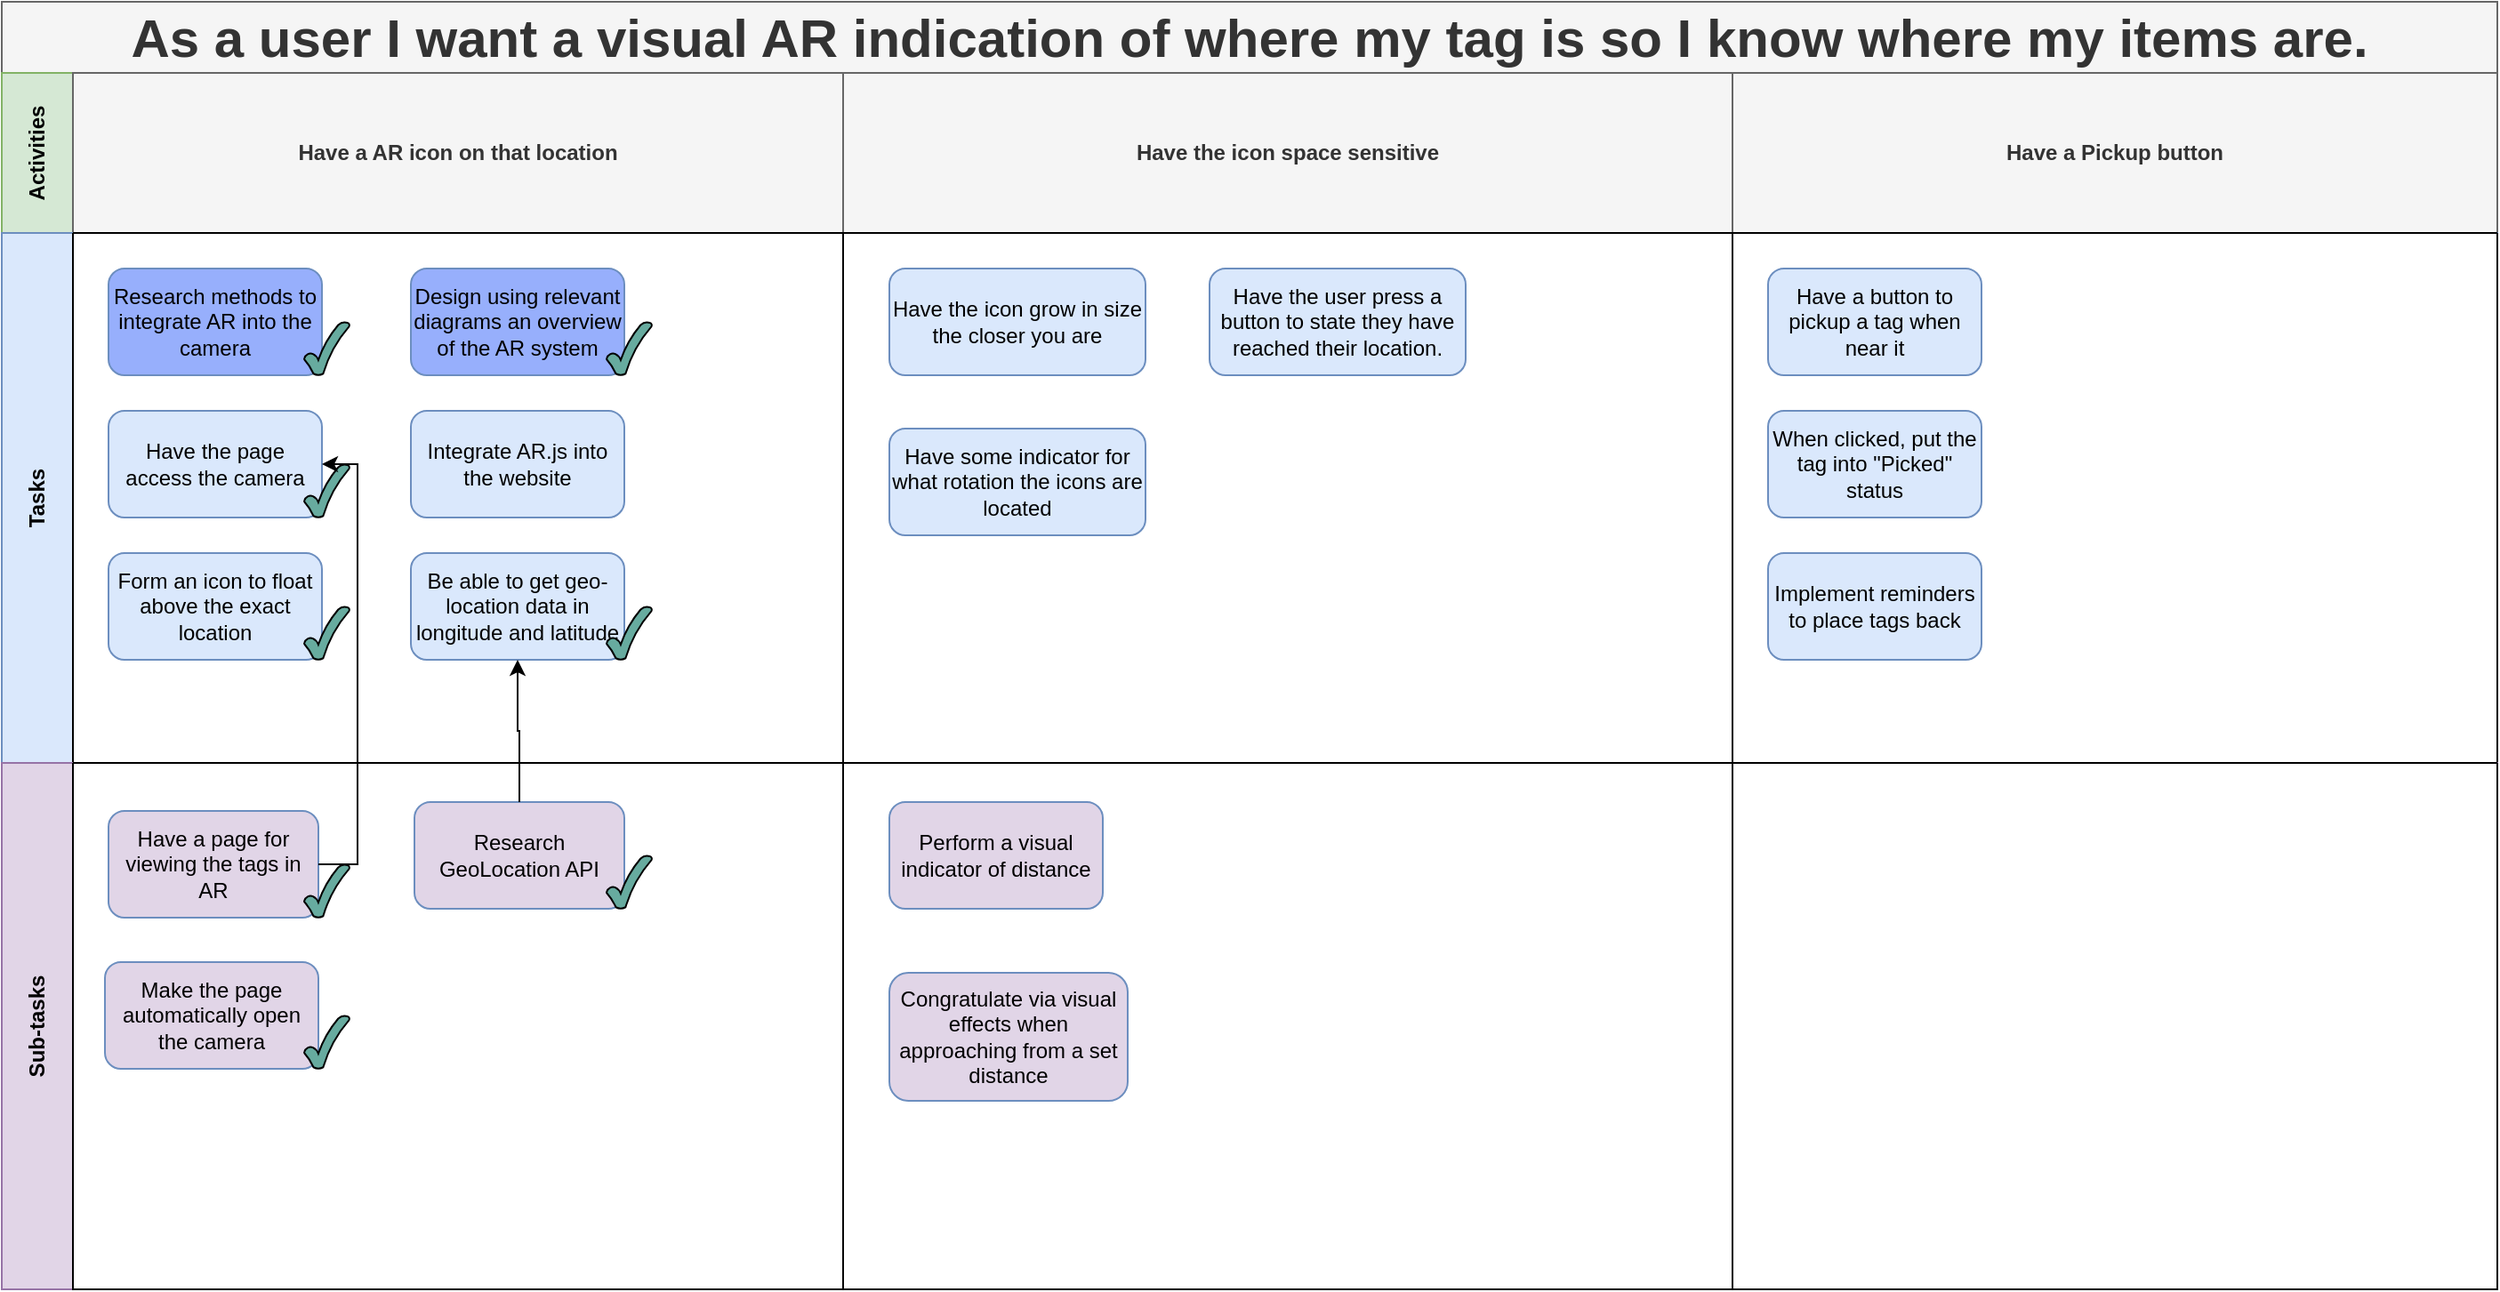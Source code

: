 <mxfile version="20.8.10" type="device"><diagram id="iSt6Qmezgcpyq-W9V-Go" name="update-account"><mxGraphModel dx="2060" dy="1182" grid="1" gridSize="10" guides="1" tooltips="1" connect="1" arrows="1" fold="1" page="1" pageScale="1" pageWidth="1654" pageHeight="1169" math="0" shadow="0"><root><mxCell id="OtLjK1SxLUBlRe3WaIa--0"/><mxCell id="OtLjK1SxLUBlRe3WaIa--1" parent="OtLjK1SxLUBlRe3WaIa--0"/><mxCell id="OtLjK1SxLUBlRe3WaIa--2" value="As a user I want a visual AR indication of where my tag is so I know where my items are." style="shape=table;childLayout=tableLayout;rowLines=0;columnLines=0;startSize=40;html=1;whiteSpace=wrap;collapsible=0;recursiveResize=0;expand=0;pointerEvents=0;fontStyle=1;align=center;labelBackgroundColor=none;strokeWidth=1;fontSize=30;fillColor=#f5f5f5;strokeColor=#666666;fontColor=#333333;" parent="OtLjK1SxLUBlRe3WaIa--1" vertex="1"><mxGeometry x="50" y="70" width="1403" height="724" as="geometry"/></mxCell><mxCell id="OtLjK1SxLUBlRe3WaIa--3" value="Activities" style="swimlane;horizontal=0;points=[[0,0.5],[1,0.5]];portConstraint=eastwest;startSize=40;html=1;whiteSpace=wrap;collapsible=0;recursiveResize=0;expand=0;pointerEvents=0;fontStyle=1;fillColor=#d5e8d4;strokeColor=#82b366;" parent="OtLjK1SxLUBlRe3WaIa--2" vertex="1"><mxGeometry y="40" width="1403" height="90" as="geometry"/></mxCell><mxCell id="OtLjK1SxLUBlRe3WaIa--4" value="Have a AR icon on that location" style="swimlane;connectable=0;startSize=180;html=1;whiteSpace=wrap;collapsible=0;recursiveResize=0;expand=0;pointerEvents=0;fillColor=#f5f5f5;strokeColor=#666666;fontColor=#333333;" parent="OtLjK1SxLUBlRe3WaIa--3" vertex="1"><mxGeometry x="40" width="433" height="90" as="geometry"><mxRectangle width="433" height="90" as="alternateBounds"/></mxGeometry></mxCell><mxCell id="OtLjK1SxLUBlRe3WaIa--6" value="Have the icon space sensitive" style="swimlane;connectable=0;startSize=180;html=1;whiteSpace=wrap;collapsible=0;recursiveResize=0;expand=0;pointerEvents=0;fillColor=#f5f5f5;strokeColor=#666666;fontColor=#333333;" parent="OtLjK1SxLUBlRe3WaIa--3" vertex="1"><mxGeometry x="473" width="500" height="90" as="geometry"><mxRectangle width="500" height="90" as="alternateBounds"/></mxGeometry></mxCell><mxCell id="ZCOt5cL_4xhXpB3X4xCI-5" value="Have a Pickup button" style="swimlane;connectable=0;startSize=180;html=1;whiteSpace=wrap;collapsible=0;recursiveResize=0;expand=0;pointerEvents=0;fillColor=#f5f5f5;strokeColor=#666666;fontColor=#333333;" parent="OtLjK1SxLUBlRe3WaIa--3" vertex="1"><mxGeometry x="973" width="430" height="90" as="geometry"><mxRectangle width="430" height="90" as="alternateBounds"/></mxGeometry></mxCell><mxCell id="OtLjK1SxLUBlRe3WaIa--7" value="Tasks" style="swimlane;horizontal=0;points=[[0,0.5],[1,0.5]];portConstraint=eastwest;startSize=40;html=1;whiteSpace=wrap;collapsible=0;recursiveResize=0;expand=0;pointerEvents=0;fillColor=#dae8fc;strokeColor=#6c8ebf;" parent="OtLjK1SxLUBlRe3WaIa--2" vertex="1"><mxGeometry y="130" width="1403" height="298" as="geometry"/></mxCell><mxCell id="OtLjK1SxLUBlRe3WaIa--8" value="" style="swimlane;connectable=0;startSize=0;html=1;whiteSpace=wrap;collapsible=0;recursiveResize=0;expand=0;pointerEvents=0;" parent="OtLjK1SxLUBlRe3WaIa--7" vertex="1"><mxGeometry x="40" width="433" height="298" as="geometry"><mxRectangle width="433" height="298" as="alternateBounds"/></mxGeometry></mxCell><mxCell id="Ml2QgSsOwUtLeknzenSi-12" value="Have the page access the camera" style="rounded=1;whiteSpace=wrap;html=1;strokeWidth=1;fillColor=#dae8fc;strokeColor=#6c8ebf;" parent="OtLjK1SxLUBlRe3WaIa--8" vertex="1"><mxGeometry x="20" y="100" width="120" height="60" as="geometry"/></mxCell><mxCell id="Ml2QgSsOwUtLeknzenSi-13" value="Form an icon to float above the exact location" style="rounded=1;whiteSpace=wrap;html=1;strokeWidth=1;fillColor=#dae8fc;strokeColor=#6c8ebf;" parent="OtLjK1SxLUBlRe3WaIa--8" vertex="1"><mxGeometry x="20" y="180" width="120" height="60" as="geometry"/></mxCell><mxCell id="Ml2QgSsOwUtLeknzenSi-16" value="Design using relevant diagrams an overview of the AR system" style="rounded=1;whiteSpace=wrap;html=1;strokeWidth=1;fillColor=#97AFFC;strokeColor=#6c8ebf;" parent="OtLjK1SxLUBlRe3WaIa--8" vertex="1"><mxGeometry x="190" y="20" width="120" height="60" as="geometry"/></mxCell><mxCell id="Ml2QgSsOwUtLeknzenSi-14" value="Research methods to integrate AR into the camera" style="rounded=1;whiteSpace=wrap;html=1;strokeWidth=1;fillColor=#97AFFC;strokeColor=#6c8ebf;" parent="OtLjK1SxLUBlRe3WaIa--8" vertex="1"><mxGeometry x="20" y="20" width="120" height="60" as="geometry"/></mxCell><mxCell id="5mczRnnNYeKVN8glTsJL-3" value="Be able to get geo-location data in longitude and latitude" style="rounded=1;whiteSpace=wrap;html=1;strokeWidth=1;fillColor=#dae8fc;strokeColor=#6c8ebf;" parent="OtLjK1SxLUBlRe3WaIa--8" vertex="1"><mxGeometry x="190" y="180" width="120" height="60" as="geometry"/></mxCell><mxCell id="5mczRnnNYeKVN8glTsJL-4" value="" style="verticalLabelPosition=bottom;verticalAlign=top;html=1;shape=mxgraph.basic.tick;fillColor=#67AB9F;" parent="OtLjK1SxLUBlRe3WaIa--8" vertex="1"><mxGeometry x="130" y="50" width="25.5" height="30" as="geometry"/></mxCell><mxCell id="5KkYGWh5rBawT2NfHb_M-0" value="Integrate AR.js into the website" style="rounded=1;whiteSpace=wrap;html=1;strokeWidth=1;fillColor=#dae8fc;strokeColor=#6c8ebf;" parent="OtLjK1SxLUBlRe3WaIa--8" vertex="1"><mxGeometry x="190" y="100" width="120" height="60" as="geometry"/></mxCell><mxCell id="h4tCyzzUhjSblCT0sHLg-13" value="" style="verticalLabelPosition=bottom;verticalAlign=top;html=1;shape=mxgraph.basic.tick;fillColor=#67AB9F;" parent="OtLjK1SxLUBlRe3WaIa--8" vertex="1"><mxGeometry x="130" y="130" width="25.5" height="30" as="geometry"/></mxCell><mxCell id="h4tCyzzUhjSblCT0sHLg-14" value="" style="verticalLabelPosition=bottom;verticalAlign=top;html=1;shape=mxgraph.basic.tick;fillColor=#67AB9F;" parent="OtLjK1SxLUBlRe3WaIa--8" vertex="1"><mxGeometry x="130" y="210" width="25.5" height="30" as="geometry"/></mxCell><mxCell id="t4NC018VQ2M9RjA949u4-3" value="" style="verticalLabelPosition=bottom;verticalAlign=top;html=1;shape=mxgraph.basic.tick;fillColor=#67AB9F;" vertex="1" parent="OtLjK1SxLUBlRe3WaIa--8"><mxGeometry x="300" y="210" width="25.5" height="30" as="geometry"/></mxCell><mxCell id="t4NC018VQ2M9RjA949u4-4" value="" style="verticalLabelPosition=bottom;verticalAlign=top;html=1;shape=mxgraph.basic.tick;fillColor=#67AB9F;" vertex="1" parent="OtLjK1SxLUBlRe3WaIa--8"><mxGeometry x="300" y="50" width="25.5" height="30" as="geometry"/></mxCell><mxCell id="OtLjK1SxLUBlRe3WaIa--10" value="" style="swimlane;connectable=0;startSize=0;html=1;whiteSpace=wrap;collapsible=0;recursiveResize=0;expand=0;pointerEvents=0;" parent="OtLjK1SxLUBlRe3WaIa--7" vertex="1"><mxGeometry x="473" width="500" height="298" as="geometry"><mxRectangle width="500" height="298" as="alternateBounds"/></mxGeometry></mxCell><mxCell id="Ml2QgSsOwUtLeknzenSi-21" value="Have the user press a button to state they have reached their location." style="rounded=1;whiteSpace=wrap;html=1;strokeWidth=1;fillColor=#dae8fc;strokeColor=#6c8ebf;" parent="OtLjK1SxLUBlRe3WaIa--10" vertex="1"><mxGeometry x="206" y="20" width="144" height="60" as="geometry"/></mxCell><mxCell id="ZCOt5cL_4xhXpB3X4xCI-0" value="Have the icon grow in size the closer you are" style="rounded=1;whiteSpace=wrap;html=1;strokeWidth=1;fillColor=#dae8fc;strokeColor=#6c8ebf;" parent="OtLjK1SxLUBlRe3WaIa--10" vertex="1"><mxGeometry x="26" y="20" width="144" height="60" as="geometry"/></mxCell><mxCell id="ZCOt5cL_4xhXpB3X4xCI-1" value="Have some indicator for what rotation the icons are located" style="rounded=1;whiteSpace=wrap;html=1;strokeWidth=1;fillColor=#dae8fc;strokeColor=#6c8ebf;" parent="OtLjK1SxLUBlRe3WaIa--10" vertex="1"><mxGeometry x="26" y="110" width="144" height="60" as="geometry"/></mxCell><mxCell id="ZCOt5cL_4xhXpB3X4xCI-6" style="swimlane;connectable=0;startSize=0;html=1;whiteSpace=wrap;collapsible=0;recursiveResize=0;expand=0;pointerEvents=0;" parent="OtLjK1SxLUBlRe3WaIa--7" vertex="1"><mxGeometry x="973" width="430" height="298" as="geometry"><mxRectangle width="430" height="298" as="alternateBounds"/></mxGeometry></mxCell><mxCell id="ZCOt5cL_4xhXpB3X4xCI-12" value="Have a button to pickup a tag when near it" style="rounded=1;whiteSpace=wrap;html=1;strokeWidth=1;fillColor=#dae8fc;strokeColor=#6c8ebf;" parent="ZCOt5cL_4xhXpB3X4xCI-6" vertex="1"><mxGeometry x="20" y="20" width="120" height="60" as="geometry"/></mxCell><mxCell id="ZCOt5cL_4xhXpB3X4xCI-13" value="When clicked, put the tag into &quot;Picked&quot; status " style="rounded=1;whiteSpace=wrap;html=1;strokeWidth=1;fillColor=#dae8fc;strokeColor=#6c8ebf;" parent="ZCOt5cL_4xhXpB3X4xCI-6" vertex="1"><mxGeometry x="20" y="100" width="120" height="60" as="geometry"/></mxCell><mxCell id="ZCOt5cL_4xhXpB3X4xCI-14" value="Implement reminders to place tags back" style="rounded=1;whiteSpace=wrap;html=1;strokeWidth=1;fillColor=#dae8fc;strokeColor=#6c8ebf;" parent="ZCOt5cL_4xhXpB3X4xCI-6" vertex="1"><mxGeometry x="20" y="180" width="120" height="60" as="geometry"/></mxCell><mxCell id="OtLjK1SxLUBlRe3WaIa--11" value="Sub-tasks" style="swimlane;horizontal=0;points=[[0,0.5],[1,0.5]];portConstraint=eastwest;startSize=40;html=1;whiteSpace=wrap;collapsible=0;recursiveResize=0;expand=0;pointerEvents=0;fillColor=#E1D5E7;strokeColor=#9673a6;" parent="OtLjK1SxLUBlRe3WaIa--2" vertex="1"><mxGeometry y="428" width="1403" height="296" as="geometry"/></mxCell><mxCell id="OtLjK1SxLUBlRe3WaIa--12" value="" style="swimlane;connectable=0;startSize=0;html=1;whiteSpace=wrap;collapsible=0;recursiveResize=0;expand=0;pointerEvents=0;" parent="OtLjK1SxLUBlRe3WaIa--11" vertex="1"><mxGeometry x="40" width="433" height="296" as="geometry"><mxRectangle width="433" height="296" as="alternateBounds"/></mxGeometry></mxCell><mxCell id="Ml2QgSsOwUtLeknzenSi-28" value="Have a page for viewing the tags in AR" style="rounded=1;whiteSpace=wrap;html=1;strokeWidth=1;fillColor=#E1D5E7;strokeColor=#6c8ebf;" parent="OtLjK1SxLUBlRe3WaIa--12" vertex="1"><mxGeometry x="20" y="27" width="118" height="60" as="geometry"/></mxCell><mxCell id="Ml2QgSsOwUtLeknzenSi-29" value="Make the page automatically open the camera" style="rounded=1;whiteSpace=wrap;html=1;strokeWidth=1;fillColor=#E1D5E7;strokeColor=#6c8ebf;" parent="OtLjK1SxLUBlRe3WaIa--12" vertex="1"><mxGeometry x="18" y="112" width="120" height="60" as="geometry"/></mxCell><mxCell id="h4tCyzzUhjSblCT0sHLg-0" value="Research GeoLocation API" style="rounded=1;whiteSpace=wrap;html=1;strokeWidth=1;fillColor=#E1D5E7;strokeColor=#6c8ebf;" parent="OtLjK1SxLUBlRe3WaIa--12" vertex="1"><mxGeometry x="192" y="22" width="118" height="60" as="geometry"/></mxCell><mxCell id="h4tCyzzUhjSblCT0sHLg-15" value="" style="verticalLabelPosition=bottom;verticalAlign=top;html=1;shape=mxgraph.basic.tick;fillColor=#67AB9F;" parent="OtLjK1SxLUBlRe3WaIa--12" vertex="1"><mxGeometry x="130" y="57" width="25.5" height="30" as="geometry"/></mxCell><mxCell id="h4tCyzzUhjSblCT0sHLg-16" value="" style="verticalLabelPosition=bottom;verticalAlign=top;html=1;shape=mxgraph.basic.tick;fillColor=#67AB9F;" parent="OtLjK1SxLUBlRe3WaIa--12" vertex="1"><mxGeometry x="130" y="142" width="25.5" height="30" as="geometry"/></mxCell><mxCell id="t4NC018VQ2M9RjA949u4-2" value="" style="verticalLabelPosition=bottom;verticalAlign=top;html=1;shape=mxgraph.basic.tick;fillColor=#67AB9F;" vertex="1" parent="OtLjK1SxLUBlRe3WaIa--12"><mxGeometry x="300" y="52" width="25.5" height="30" as="geometry"/></mxCell><mxCell id="OtLjK1SxLUBlRe3WaIa--14" value="" style="swimlane;connectable=0;startSize=0;html=1;whiteSpace=wrap;collapsible=0;recursiveResize=0;expand=0;pointerEvents=0;" parent="OtLjK1SxLUBlRe3WaIa--11" vertex="1"><mxGeometry x="473" width="500" height="296" as="geometry"><mxRectangle width="500" height="296" as="alternateBounds"/></mxGeometry></mxCell><mxCell id="Ml2QgSsOwUtLeknzenSi-31" value="Perform a visual indicator of distance" style="rounded=1;whiteSpace=wrap;html=1;strokeWidth=1;fillColor=#E1D5E7;strokeColor=#6c8ebf;" parent="OtLjK1SxLUBlRe3WaIa--14" vertex="1"><mxGeometry x="26" y="22" width="120" height="60" as="geometry"/></mxCell><mxCell id="Ml2QgSsOwUtLeknzenSi-32" value="Congratulate via visual effects when approaching from a set distance" style="rounded=1;whiteSpace=wrap;html=1;strokeWidth=1;fillColor=#E1D5E7;strokeColor=#6c8ebf;" parent="OtLjK1SxLUBlRe3WaIa--14" vertex="1"><mxGeometry x="26" y="118" width="134" height="72" as="geometry"/></mxCell><mxCell id="ZCOt5cL_4xhXpB3X4xCI-7" style="swimlane;connectable=0;startSize=0;html=1;whiteSpace=wrap;collapsible=0;recursiveResize=0;expand=0;pointerEvents=0;" parent="OtLjK1SxLUBlRe3WaIa--11" vertex="1"><mxGeometry x="973" width="430" height="296" as="geometry"><mxRectangle width="430" height="296" as="alternateBounds"/></mxGeometry></mxCell><mxCell id="Ml2QgSsOwUtLeknzenSi-27" style="edgeStyle=orthogonalEdgeStyle;rounded=0;orthogonalLoop=1;jettySize=auto;html=1;entryX=1;entryY=0.5;entryDx=0;entryDy=0;" parent="OtLjK1SxLUBlRe3WaIa--2" edge="1"><mxGeometry relative="1" as="geometry"><Array as="points"><mxPoint x="203" y="470"/><mxPoint x="203" y="180"/></Array><mxPoint x="173" y="470" as="sourcePoint"/></mxGeometry></mxCell><mxCell id="h4tCyzzUhjSblCT0sHLg-6" style="edgeStyle=orthogonalEdgeStyle;rounded=0;orthogonalLoop=1;jettySize=auto;html=1;entryX=0.5;entryY=1;entryDx=0;entryDy=0;" parent="OtLjK1SxLUBlRe3WaIa--2" source="h4tCyzzUhjSblCT0sHLg-0" target="5mczRnnNYeKVN8glTsJL-3" edge="1"><mxGeometry relative="1" as="geometry"/></mxCell><mxCell id="h4tCyzzUhjSblCT0sHLg-12" style="edgeStyle=orthogonalEdgeStyle;rounded=0;orthogonalLoop=1;jettySize=auto;html=1;entryX=1;entryY=0.5;entryDx=0;entryDy=0;" parent="OtLjK1SxLUBlRe3WaIa--2" source="Ml2QgSsOwUtLeknzenSi-28" target="Ml2QgSsOwUtLeknzenSi-12" edge="1"><mxGeometry relative="1" as="geometry"><Array as="points"><mxPoint x="200" y="485"/><mxPoint x="200" y="260"/></Array></mxGeometry></mxCell></root></mxGraphModel></diagram></mxfile>